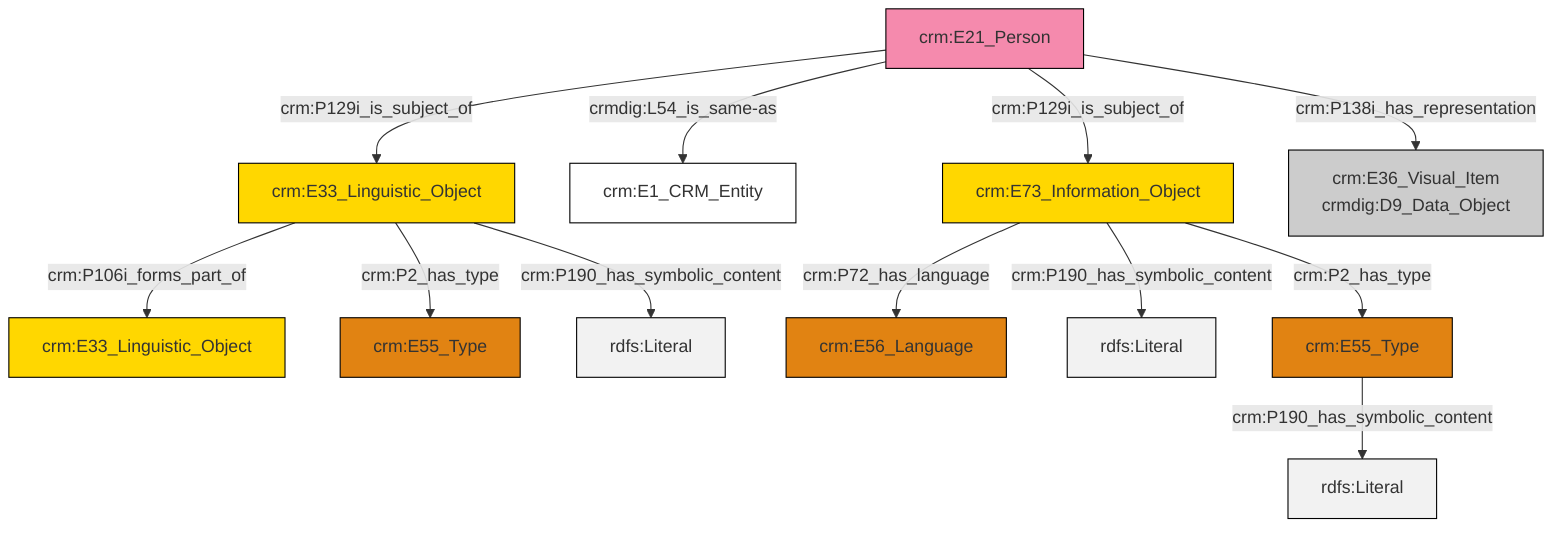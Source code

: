 graph TD
classDef Literal fill:#f2f2f2,stroke:#000000;
classDef CRM_Entity fill:#FFFFFF,stroke:#000000;
classDef Temporal_Entity fill:#00C9E6, stroke:#000000;
classDef Type fill:#E18312, stroke:#000000;
classDef Time-Span fill:#2C9C91, stroke:#000000;
classDef Appellation fill:#FFEB7F, stroke:#000000;
classDef Place fill:#008836, stroke:#000000;
classDef Persistent_Item fill:#B266B2, stroke:#000000;
classDef Conceptual_Object fill:#FFD700, stroke:#000000;
classDef Physical_Thing fill:#D2B48C, stroke:#000000;
classDef Actor fill:#f58aad, stroke:#000000;
classDef PC_Classes fill:#4ce600, stroke:#000000;
classDef Multi fill:#cccccc,stroke:#000000;

2["crm:E21_Person"]:::Actor -->|crm:P129i_is_subject_of| 3["crm:E33_Linguistic_Object"]:::Conceptual_Object
4["crm:E73_Information_Object"]:::Conceptual_Object -->|crm:P72_has_language| 6["crm:E56_Language"]:::Type
2["crm:E21_Person"]:::Actor -->|crmdig:L54_is_same-as| 0["crm:E1_CRM_Entity"]:::CRM_Entity
3["crm:E33_Linguistic_Object"]:::Conceptual_Object -->|crm:P106i_forms_part_of| 9["crm:E33_Linguistic_Object"]:::Conceptual_Object
4["crm:E73_Information_Object"]:::Conceptual_Object -->|crm:P190_has_symbolic_content| 14[rdfs:Literal]:::Literal
4["crm:E73_Information_Object"]:::Conceptual_Object -->|crm:P2_has_type| 11["crm:E55_Type"]:::Type
2["crm:E21_Person"]:::Actor -->|crm:P129i_is_subject_of| 4["crm:E73_Information_Object"]:::Conceptual_Object
2["crm:E21_Person"]:::Actor -->|crm:P138i_has_representation| 15["crm:E36_Visual_Item<br>crmdig:D9_Data_Object"]:::Multi
11["crm:E55_Type"]:::Type -->|crm:P190_has_symbolic_content| 18[rdfs:Literal]:::Literal
3["crm:E33_Linguistic_Object"]:::Conceptual_Object -->|crm:P2_has_type| 19["crm:E55_Type"]:::Type
3["crm:E33_Linguistic_Object"]:::Conceptual_Object -->|crm:P190_has_symbolic_content| 22[rdfs:Literal]:::Literal
